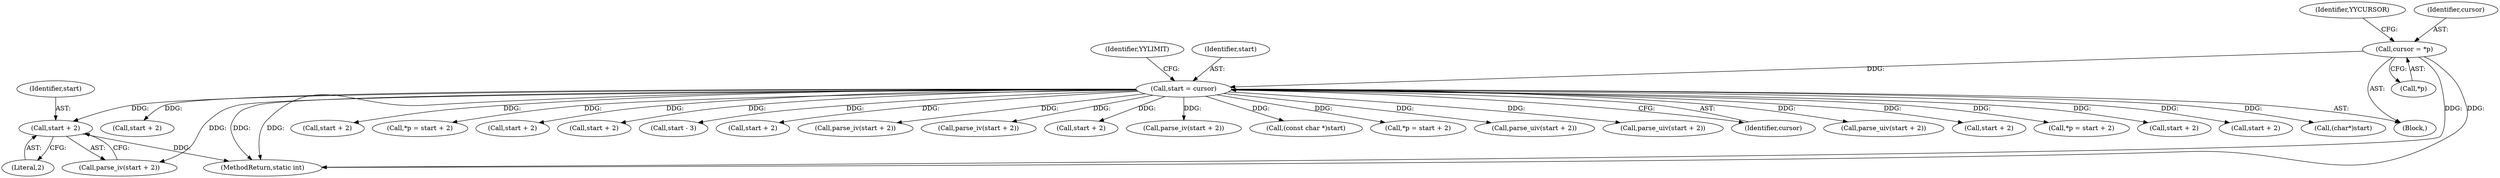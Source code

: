 digraph "0_php-src_20ce2fe8e3c211a42fee05a461a5881be9a8790e?w=1@pointer" {
"1002376" [label="(Call,start + 2)"];
"1000144" [label="(Call,start = cursor)"];
"1000120" [label="(Call,cursor = *p)"];
"1002375" [label="(Call,parse_iv(start + 2))"];
"1002234" [label="(Call,start + 2)"];
"1001864" [label="(Call,(char*)start)"];
"1000153" [label="(Identifier,YYLIMIT)"];
"1000508" [label="(Call,start + 2)"];
"1002377" [label="(Identifier,start)"];
"1002432" [label="(MethodReturn,static int)"];
"1001143" [label="(Call,*p = start + 2)"];
"1001295" [label="(Call,start + 2)"];
"1001311" [label="(Call,start + 2)"];
"1002009" [label="(Call,start - 3)"];
"1000111" [label="(Block,)"];
"1001146" [label="(Call,start + 2)"];
"1000999" [label="(Call,parse_iv(start + 2))"];
"1002121" [label="(Call,parse_iv(start + 2))"];
"1002122" [label="(Call,start + 2)"];
"1002233" [label="(Call,parse_iv(start + 2))"];
"1000145" [label="(Identifier,start)"];
"1000122" [label="(Call,*p)"];
"1001653" [label="(Call,(const char *)start)"];
"1000126" [label="(Identifier,YYCURSOR)"];
"1001308" [label="(Call,*p = start + 2)"];
"1001129" [label="(Call,parse_uiv(start + 2))"];
"1001294" [label="(Call,parse_uiv(start + 2))"];
"1002376" [label="(Call,start + 2)"];
"1000120" [label="(Call,cursor = *p)"];
"1002378" [label="(Literal,2)"];
"1000146" [label="(Identifier,cursor)"];
"1000487" [label="(Call,parse_uiv(start + 2))"];
"1000488" [label="(Call,start + 2)"];
"1000505" [label="(Call,*p = start + 2)"];
"1001130" [label="(Call,start + 2)"];
"1000121" [label="(Identifier,cursor)"];
"1001000" [label="(Call,start + 2)"];
"1000144" [label="(Call,start = cursor)"];
"1002376" -> "1002375"  [label="AST: "];
"1002376" -> "1002378"  [label="CFG: "];
"1002377" -> "1002376"  [label="AST: "];
"1002378" -> "1002376"  [label="AST: "];
"1002375" -> "1002376"  [label="CFG: "];
"1002376" -> "1002432"  [label="DDG: "];
"1000144" -> "1002376"  [label="DDG: "];
"1000144" -> "1000111"  [label="AST: "];
"1000144" -> "1000146"  [label="CFG: "];
"1000145" -> "1000144"  [label="AST: "];
"1000146" -> "1000144"  [label="AST: "];
"1000153" -> "1000144"  [label="CFG: "];
"1000144" -> "1002432"  [label="DDG: "];
"1000144" -> "1002432"  [label="DDG: "];
"1000120" -> "1000144"  [label="DDG: "];
"1000144" -> "1000487"  [label="DDG: "];
"1000144" -> "1000488"  [label="DDG: "];
"1000144" -> "1000505"  [label="DDG: "];
"1000144" -> "1000508"  [label="DDG: "];
"1000144" -> "1000999"  [label="DDG: "];
"1000144" -> "1001000"  [label="DDG: "];
"1000144" -> "1001129"  [label="DDG: "];
"1000144" -> "1001130"  [label="DDG: "];
"1000144" -> "1001143"  [label="DDG: "];
"1000144" -> "1001146"  [label="DDG: "];
"1000144" -> "1001294"  [label="DDG: "];
"1000144" -> "1001295"  [label="DDG: "];
"1000144" -> "1001308"  [label="DDG: "];
"1000144" -> "1001311"  [label="DDG: "];
"1000144" -> "1001653"  [label="DDG: "];
"1000144" -> "1001864"  [label="DDG: "];
"1000144" -> "1002009"  [label="DDG: "];
"1000144" -> "1002121"  [label="DDG: "];
"1000144" -> "1002122"  [label="DDG: "];
"1000144" -> "1002233"  [label="DDG: "];
"1000144" -> "1002234"  [label="DDG: "];
"1000144" -> "1002375"  [label="DDG: "];
"1000120" -> "1000111"  [label="AST: "];
"1000120" -> "1000122"  [label="CFG: "];
"1000121" -> "1000120"  [label="AST: "];
"1000122" -> "1000120"  [label="AST: "];
"1000126" -> "1000120"  [label="CFG: "];
"1000120" -> "1002432"  [label="DDG: "];
"1000120" -> "1002432"  [label="DDG: "];
}
